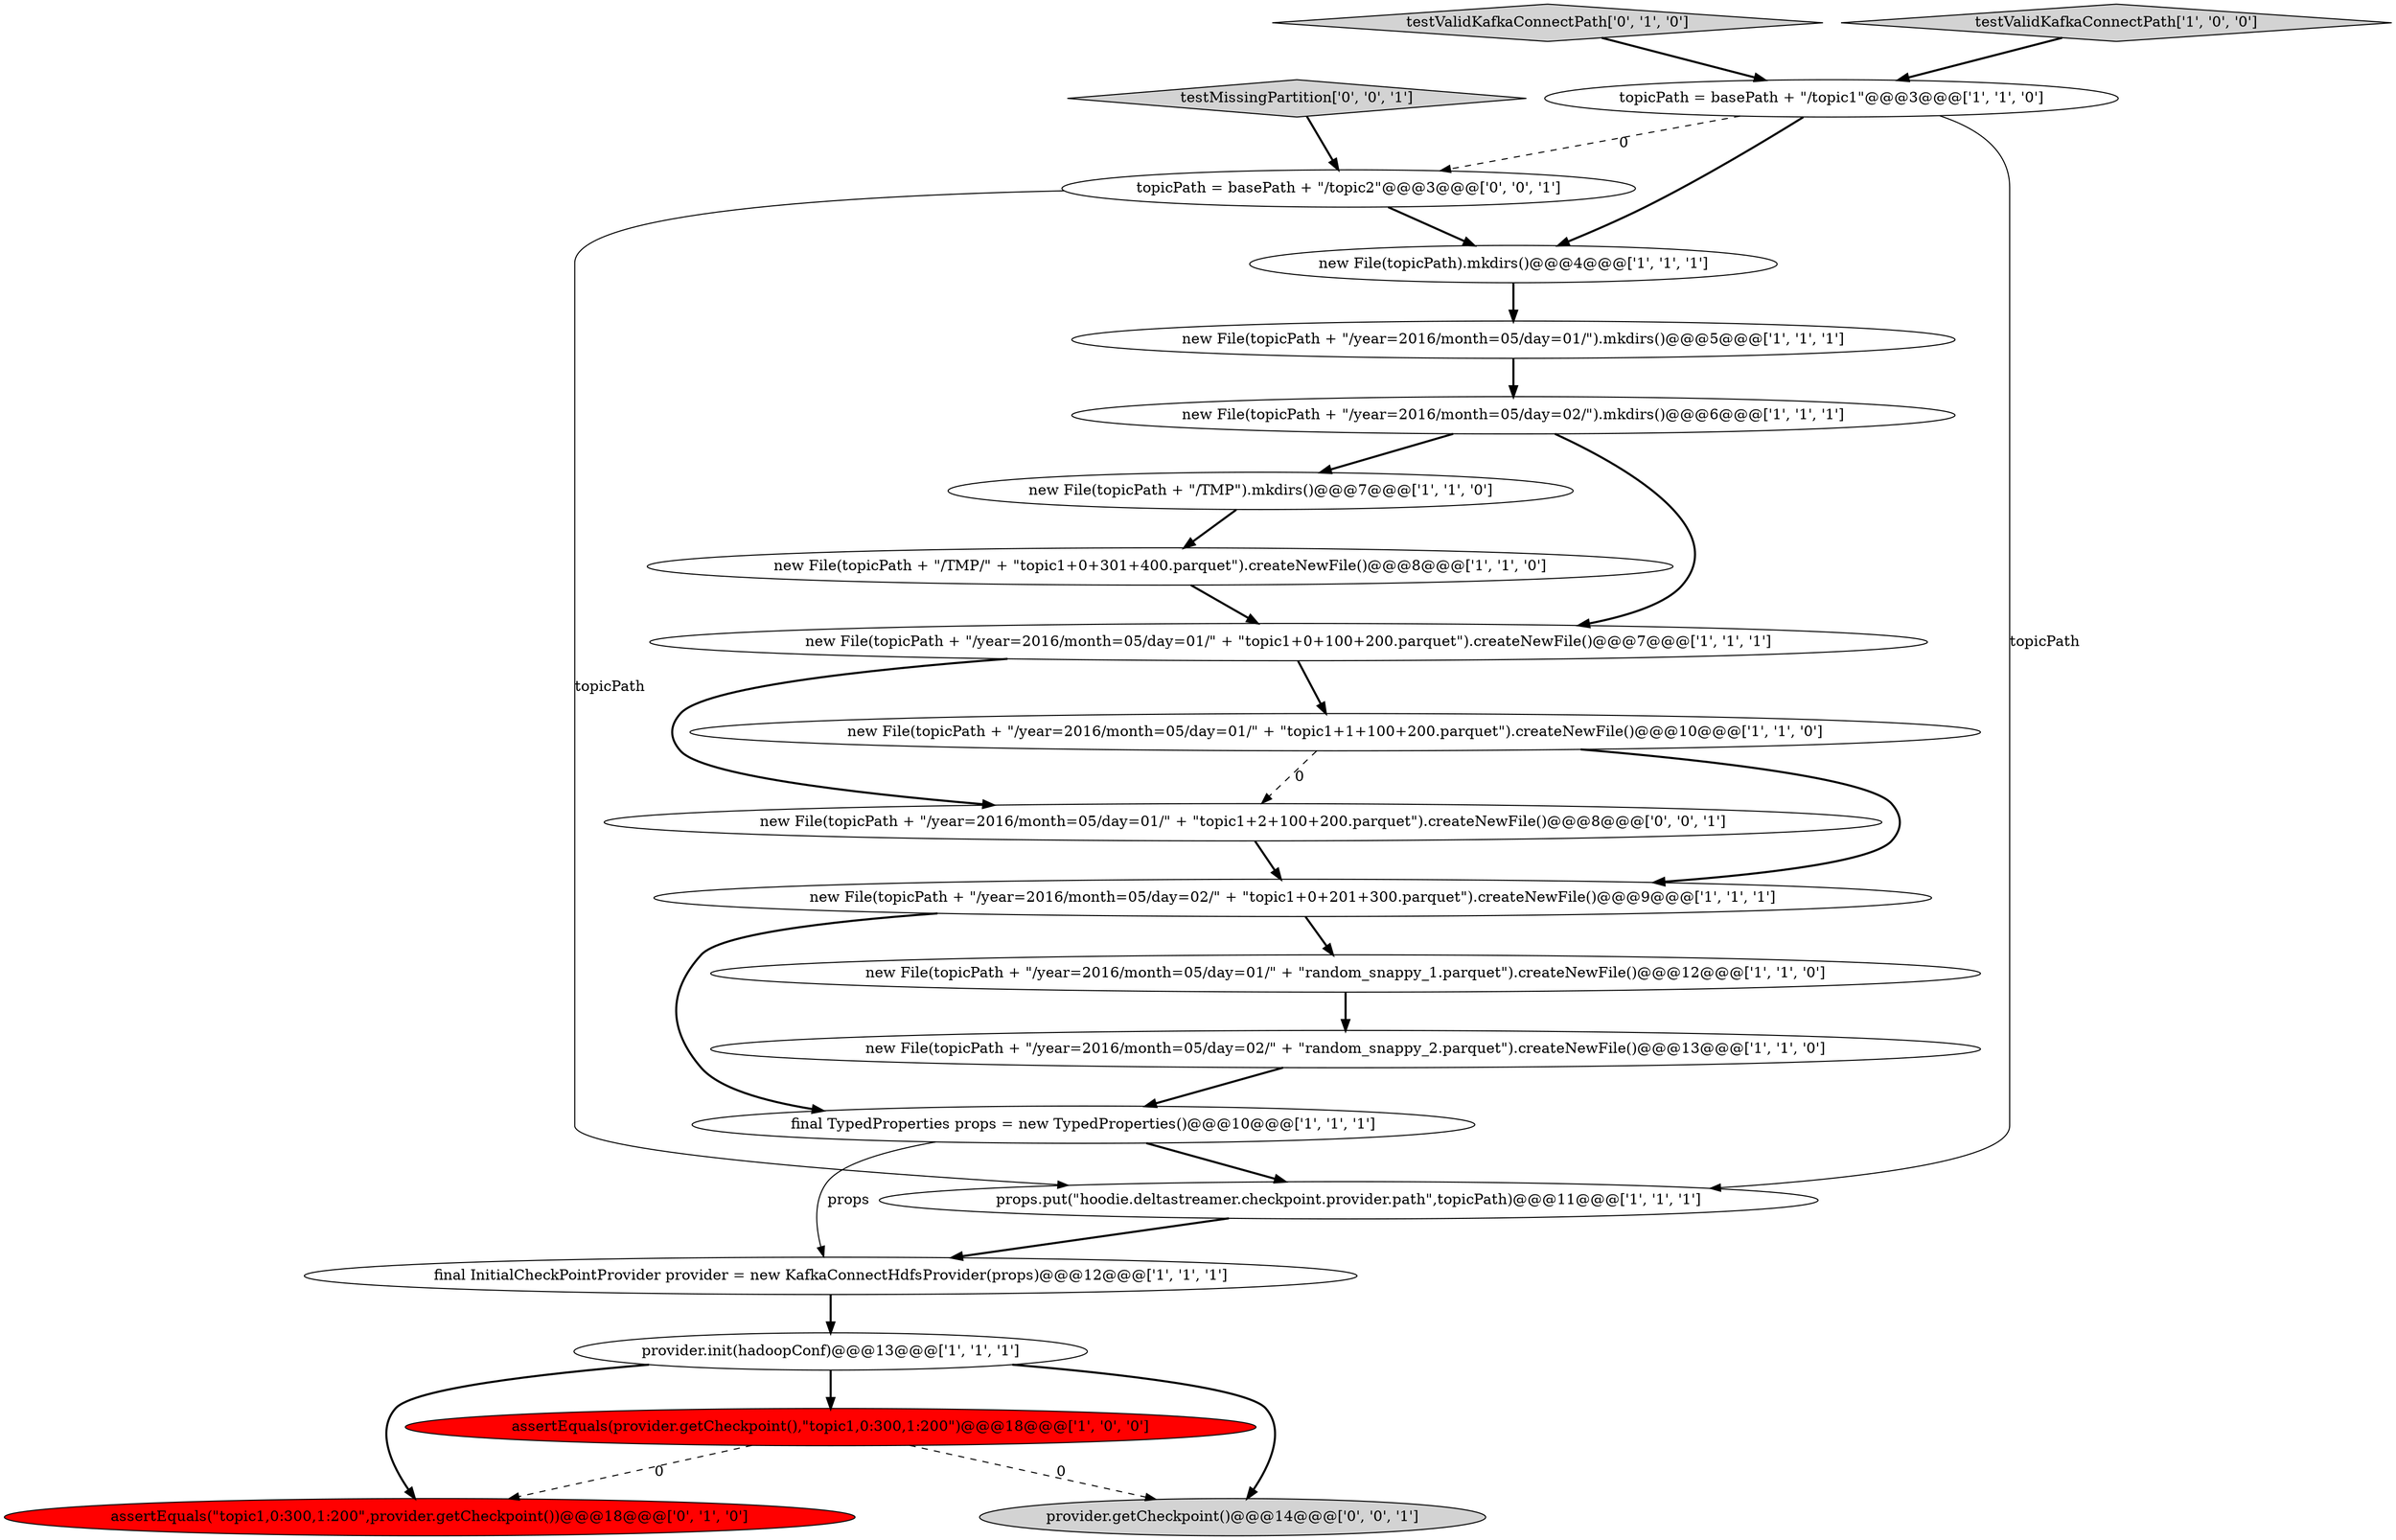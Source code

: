 digraph {
4 [style = filled, label = "new File(topicPath + \"/year=2016/month=05/day=01/\" + \"random_snappy_1.parquet\").createNewFile()@@@12@@@['1', '1', '0']", fillcolor = white, shape = ellipse image = "AAA0AAABBB1BBB"];
17 [style = filled, label = "assertEquals(\"topic1,0:300,1:200\",provider.getCheckpoint())@@@18@@@['0', '1', '0']", fillcolor = red, shape = ellipse image = "AAA1AAABBB2BBB"];
21 [style = filled, label = "topicPath = basePath + \"/topic2\"@@@3@@@['0', '0', '1']", fillcolor = white, shape = ellipse image = "AAA0AAABBB3BBB"];
1 [style = filled, label = "new File(topicPath + \"/TMP\").mkdirs()@@@7@@@['1', '1', '0']", fillcolor = white, shape = ellipse image = "AAA0AAABBB1BBB"];
22 [style = filled, label = "provider.getCheckpoint()@@@14@@@['0', '0', '1']", fillcolor = lightgray, shape = ellipse image = "AAA0AAABBB3BBB"];
20 [style = filled, label = "testMissingPartition['0', '0', '1']", fillcolor = lightgray, shape = diamond image = "AAA0AAABBB3BBB"];
2 [style = filled, label = "new File(topicPath + \"/year=2016/month=05/day=01/\").mkdirs()@@@5@@@['1', '1', '1']", fillcolor = white, shape = ellipse image = "AAA0AAABBB1BBB"];
7 [style = filled, label = "topicPath = basePath + \"/topic1\"@@@3@@@['1', '1', '0']", fillcolor = white, shape = ellipse image = "AAA0AAABBB1BBB"];
12 [style = filled, label = "props.put(\"hoodie.deltastreamer.checkpoint.provider.path\",topicPath)@@@11@@@['1', '1', '1']", fillcolor = white, shape = ellipse image = "AAA0AAABBB1BBB"];
10 [style = filled, label = "new File(topicPath + \"/year=2016/month=05/day=02/\" + \"random_snappy_2.parquet\").createNewFile()@@@13@@@['1', '1', '0']", fillcolor = white, shape = ellipse image = "AAA0AAABBB1BBB"];
5 [style = filled, label = "final TypedProperties props = new TypedProperties()@@@10@@@['1', '1', '1']", fillcolor = white, shape = ellipse image = "AAA0AAABBB1BBB"];
0 [style = filled, label = "new File(topicPath + \"/year=2016/month=05/day=01/\" + \"topic1+0+100+200.parquet\").createNewFile()@@@7@@@['1', '1', '1']", fillcolor = white, shape = ellipse image = "AAA0AAABBB1BBB"];
3 [style = filled, label = "new File(topicPath + \"/year=2016/month=05/day=01/\" + \"topic1+1+100+200.parquet\").createNewFile()@@@10@@@['1', '1', '0']", fillcolor = white, shape = ellipse image = "AAA0AAABBB1BBB"];
18 [style = filled, label = "testValidKafkaConnectPath['0', '1', '0']", fillcolor = lightgray, shape = diamond image = "AAA0AAABBB2BBB"];
19 [style = filled, label = "new File(topicPath + \"/year=2016/month=05/day=01/\" + \"topic1+2+100+200.parquet\").createNewFile()@@@8@@@['0', '0', '1']", fillcolor = white, shape = ellipse image = "AAA0AAABBB3BBB"];
15 [style = filled, label = "assertEquals(provider.getCheckpoint(),\"topic1,0:300,1:200\")@@@18@@@['1', '0', '0']", fillcolor = red, shape = ellipse image = "AAA1AAABBB1BBB"];
13 [style = filled, label = "new File(topicPath + \"/year=2016/month=05/day=02/\").mkdirs()@@@6@@@['1', '1', '1']", fillcolor = white, shape = ellipse image = "AAA0AAABBB1BBB"];
6 [style = filled, label = "final InitialCheckPointProvider provider = new KafkaConnectHdfsProvider(props)@@@12@@@['1', '1', '1']", fillcolor = white, shape = ellipse image = "AAA0AAABBB1BBB"];
14 [style = filled, label = "new File(topicPath + \"/year=2016/month=05/day=02/\" + \"topic1+0+201+300.parquet\").createNewFile()@@@9@@@['1', '1', '1']", fillcolor = white, shape = ellipse image = "AAA0AAABBB1BBB"];
8 [style = filled, label = "testValidKafkaConnectPath['1', '0', '0']", fillcolor = lightgray, shape = diamond image = "AAA0AAABBB1BBB"];
16 [style = filled, label = "new File(topicPath).mkdirs()@@@4@@@['1', '1', '1']", fillcolor = white, shape = ellipse image = "AAA0AAABBB1BBB"];
9 [style = filled, label = "new File(topicPath + \"/TMP/\" + \"topic1+0+301+400.parquet\").createNewFile()@@@8@@@['1', '1', '0']", fillcolor = white, shape = ellipse image = "AAA0AAABBB1BBB"];
11 [style = filled, label = "provider.init(hadoopConf)@@@13@@@['1', '1', '1']", fillcolor = white, shape = ellipse image = "AAA0AAABBB1BBB"];
0->3 [style = bold, label=""];
4->10 [style = bold, label=""];
7->21 [style = dashed, label="0"];
9->0 [style = bold, label=""];
0->19 [style = bold, label=""];
21->12 [style = solid, label="topicPath"];
3->14 [style = bold, label=""];
14->5 [style = bold, label=""];
5->6 [style = solid, label="props"];
16->2 [style = bold, label=""];
12->6 [style = bold, label=""];
13->1 [style = bold, label=""];
11->15 [style = bold, label=""];
8->7 [style = bold, label=""];
1->9 [style = bold, label=""];
15->22 [style = dashed, label="0"];
2->13 [style = bold, label=""];
3->19 [style = dashed, label="0"];
20->21 [style = bold, label=""];
10->5 [style = bold, label=""];
19->14 [style = bold, label=""];
5->12 [style = bold, label=""];
6->11 [style = bold, label=""];
7->16 [style = bold, label=""];
7->12 [style = solid, label="topicPath"];
11->22 [style = bold, label=""];
21->16 [style = bold, label=""];
15->17 [style = dashed, label="0"];
11->17 [style = bold, label=""];
18->7 [style = bold, label=""];
13->0 [style = bold, label=""];
14->4 [style = bold, label=""];
}
